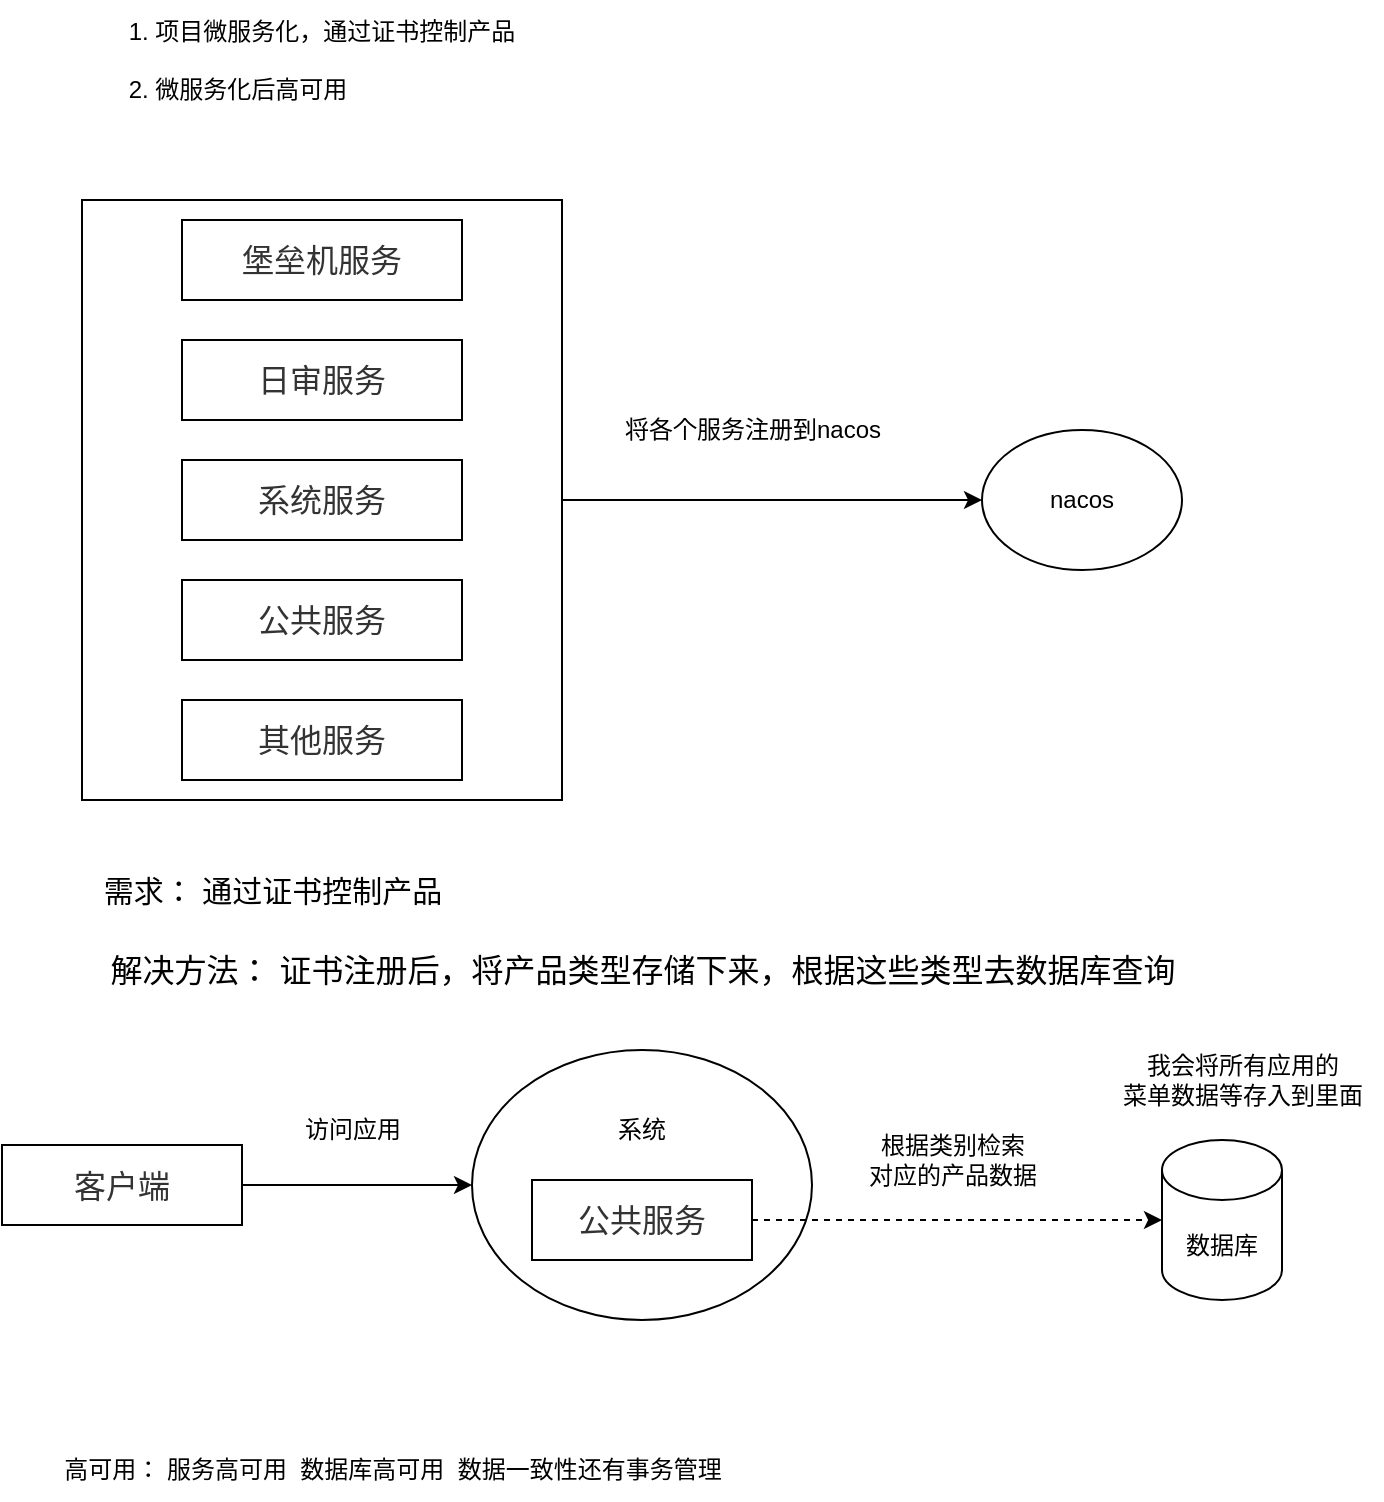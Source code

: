<mxfile version="24.7.7">
  <diagram id="prtHgNgQTEPvFCAcTncT" name="Page-1">
    <mxGraphModel dx="1140" dy="694" grid="1" gridSize="10" guides="1" tooltips="1" connect="1" arrows="1" fold="1" page="1" pageScale="1" pageWidth="827" pageHeight="1169" math="0" shadow="0">
      <root>
        <mxCell id="0" />
        <mxCell id="1" parent="0" />
        <mxCell id="8J4eURQ9qsnAdOyGuVqm-24" value="" style="ellipse;whiteSpace=wrap;html=1;" vertex="1" parent="1">
          <mxGeometry x="245" y="625" width="170" height="135" as="geometry" />
        </mxCell>
        <mxCell id="8J4eURQ9qsnAdOyGuVqm-16" style="edgeStyle=orthogonalEdgeStyle;rounded=0;orthogonalLoop=1;jettySize=auto;html=1;entryX=0;entryY=0.5;entryDx=0;entryDy=0;" edge="1" parent="1" source="8J4eURQ9qsnAdOyGuVqm-12" target="8J4eURQ9qsnAdOyGuVqm-14">
          <mxGeometry relative="1" as="geometry" />
        </mxCell>
        <mxCell id="8J4eURQ9qsnAdOyGuVqm-12" value="" style="whiteSpace=wrap;html=1;" vertex="1" parent="1">
          <mxGeometry x="50" y="200" width="240" height="300" as="geometry" />
        </mxCell>
        <mxCell id="8J4eURQ9qsnAdOyGuVqm-2" value="&lt;span style=&quot;text-align: left;&quot;&gt;1. 项目微服务化，通过证书控制产品&lt;/span&gt;&lt;div&gt;&lt;div style=&quot;text-align: left;&quot;&gt;&lt;br&gt;&lt;/div&gt;&lt;div style=&quot;text-align: left;&quot;&gt;2. 微服务化后高可用&lt;span style=&quot;text-align: left;&quot;&gt;&lt;br&gt;&lt;/span&gt;&lt;/div&gt;&lt;/div&gt;" style="text;html=1;align=center;verticalAlign=middle;whiteSpace=wrap;rounded=0;" vertex="1" parent="1">
          <mxGeometry x="50" y="100" width="240" height="60" as="geometry" />
        </mxCell>
        <mxCell id="8J4eURQ9qsnAdOyGuVqm-6" value="&lt;span style=&quot;color: rgb(51, 51, 51); font-family: &amp;quot;Open Sans&amp;quot;, &amp;quot;Clear Sans&amp;quot;, &amp;quot;Helvetica Neue&amp;quot;, Helvetica, Arial, &amp;quot;Segoe UI Emoji&amp;quot;, sans-serif; font-size: 16px; orphans: 4; text-align: start; white-space-collapse: preserve; background-color: rgb(255, 255, 255);&quot;&gt;堡垒机服务&lt;/span&gt;" style="rounded=0;whiteSpace=wrap;html=1;" vertex="1" parent="1">
          <mxGeometry x="100" y="210" width="140" height="40" as="geometry" />
        </mxCell>
        <mxCell id="8J4eURQ9qsnAdOyGuVqm-7" value="&lt;span style=&quot;color: rgb(51, 51, 51); font-family: &amp;quot;Open Sans&amp;quot;, &amp;quot;Clear Sans&amp;quot;, &amp;quot;Helvetica Neue&amp;quot;, Helvetica, Arial, &amp;quot;Segoe UI Emoji&amp;quot;, sans-serif; font-size: 16px; orphans: 4; text-align: start; white-space-collapse: preserve; background-color: rgb(255, 255, 255);&quot;&gt;日审服务&lt;/span&gt;" style="rounded=0;whiteSpace=wrap;html=1;" vertex="1" parent="1">
          <mxGeometry x="100" y="270" width="140" height="40" as="geometry" />
        </mxCell>
        <mxCell id="8J4eURQ9qsnAdOyGuVqm-8" value="&lt;span style=&quot;color: rgb(51, 51, 51); font-family: &amp;quot;Open Sans&amp;quot;, &amp;quot;Clear Sans&amp;quot;, &amp;quot;Helvetica Neue&amp;quot;, Helvetica, Arial, &amp;quot;Segoe UI Emoji&amp;quot;, sans-serif; font-size: 16px; orphans: 4; text-align: start; white-space-collapse: preserve; background-color: rgb(255, 255, 255);&quot;&gt;公共服务&lt;/span&gt;" style="rounded=0;whiteSpace=wrap;html=1;" vertex="1" parent="1">
          <mxGeometry x="100" y="390" width="140" height="40" as="geometry" />
        </mxCell>
        <mxCell id="8J4eURQ9qsnAdOyGuVqm-9" value="&lt;span style=&quot;color: rgb(51, 51, 51); font-family: &amp;quot;Open Sans&amp;quot;, &amp;quot;Clear Sans&amp;quot;, &amp;quot;Helvetica Neue&amp;quot;, Helvetica, Arial, &amp;quot;Segoe UI Emoji&amp;quot;, sans-serif; font-size: 16px; orphans: 4; text-align: start; white-space-collapse: preserve; background-color: rgb(255, 255, 255);&quot;&gt;系统服务&lt;/span&gt;" style="rounded=0;whiteSpace=wrap;html=1;" vertex="1" parent="1">
          <mxGeometry x="100" y="330" width="140" height="40" as="geometry" />
        </mxCell>
        <mxCell id="8J4eURQ9qsnAdOyGuVqm-10" value="&lt;div style=&quot;orphans: 4; text-align: start;&quot;&gt;&lt;font face=&quot;Open Sans, Clear Sans, Helvetica Neue, Helvetica, Arial, Segoe UI Emoji, sans-serif&quot; color=&quot;#333333&quot;&gt;&lt;span style=&quot;font-size: 16px; white-space-collapse: preserve; background-color: rgb(255, 255, 255);&quot;&gt;其他服务&lt;/span&gt;&lt;/font&gt;&lt;/div&gt;" style="rounded=0;whiteSpace=wrap;html=1;" vertex="1" parent="1">
          <mxGeometry x="100" y="450" width="140" height="40" as="geometry" />
        </mxCell>
        <mxCell id="8J4eURQ9qsnAdOyGuVqm-14" value="nacos" style="ellipse;whiteSpace=wrap;html=1;" vertex="1" parent="1">
          <mxGeometry x="500" y="315" width="100" height="70" as="geometry" />
        </mxCell>
        <mxCell id="8J4eURQ9qsnAdOyGuVqm-17" value="将各个服务注册到nacos" style="text;html=1;align=center;verticalAlign=middle;resizable=0;points=[];autosize=1;strokeColor=none;fillColor=none;" vertex="1" parent="1">
          <mxGeometry x="310" y="300" width="150" height="30" as="geometry" />
        </mxCell>
        <mxCell id="8J4eURQ9qsnAdOyGuVqm-29" style="edgeStyle=orthogonalEdgeStyle;rounded=0;orthogonalLoop=1;jettySize=auto;html=1;dashed=1;" edge="1" parent="1" source="8J4eURQ9qsnAdOyGuVqm-18">
          <mxGeometry relative="1" as="geometry">
            <mxPoint x="590" y="710" as="targetPoint" />
          </mxGeometry>
        </mxCell>
        <mxCell id="8J4eURQ9qsnAdOyGuVqm-18" value="&lt;span style=&quot;color: rgb(51, 51, 51); font-family: &amp;quot;Open Sans&amp;quot;, &amp;quot;Clear Sans&amp;quot;, &amp;quot;Helvetica Neue&amp;quot;, Helvetica, Arial, &amp;quot;Segoe UI Emoji&amp;quot;, sans-serif; font-size: 16px; orphans: 4; text-align: start; white-space-collapse: preserve; background-color: rgb(255, 255, 255);&quot;&gt;公共服务&lt;/span&gt;" style="rounded=0;whiteSpace=wrap;html=1;" vertex="1" parent="1">
          <mxGeometry x="275" y="690" width="110" height="40" as="geometry" />
        </mxCell>
        <mxCell id="8J4eURQ9qsnAdOyGuVqm-19" value="&lt;font style=&quot;font-size: 15px;&quot;&gt;需求： 通过证书控制产品&lt;/font&gt;" style="text;html=1;align=center;verticalAlign=middle;resizable=0;points=[];autosize=1;strokeColor=none;fillColor=none;" vertex="1" parent="1">
          <mxGeometry x="50" y="530" width="190" height="30" as="geometry" />
        </mxCell>
        <mxCell id="8J4eURQ9qsnAdOyGuVqm-20" value="&lt;font style=&quot;font-size: 16px;&quot;&gt;解决方法： 证书注册后，将产品类型存储下来，根据这些类型去数据库查询&lt;/font&gt;" style="text;html=1;align=center;verticalAlign=middle;resizable=0;points=[];autosize=1;strokeColor=none;fillColor=none;" vertex="1" parent="1">
          <mxGeometry x="50" y="570" width="560" height="30" as="geometry" />
        </mxCell>
        <mxCell id="8J4eURQ9qsnAdOyGuVqm-27" style="edgeStyle=orthogonalEdgeStyle;rounded=0;orthogonalLoop=1;jettySize=auto;html=1;entryX=0;entryY=0.5;entryDx=0;entryDy=0;" edge="1" parent="1" source="8J4eURQ9qsnAdOyGuVqm-23" target="8J4eURQ9qsnAdOyGuVqm-24">
          <mxGeometry relative="1" as="geometry" />
        </mxCell>
        <mxCell id="8J4eURQ9qsnAdOyGuVqm-23" value="&lt;span style=&quot;color: rgb(51, 51, 51); font-family: &amp;quot;Open Sans&amp;quot;, &amp;quot;Clear Sans&amp;quot;, &amp;quot;Helvetica Neue&amp;quot;, Helvetica, Arial, &amp;quot;Segoe UI Emoji&amp;quot;, sans-serif; font-size: 16px; orphans: 4; text-align: start; white-space-collapse: preserve; background-color: rgb(255, 255, 255);&quot;&gt;客户端&lt;/span&gt;" style="rounded=0;whiteSpace=wrap;html=1;" vertex="1" parent="1">
          <mxGeometry x="10" y="672.5" width="120" height="40" as="geometry" />
        </mxCell>
        <mxCell id="8J4eURQ9qsnAdOyGuVqm-25" value="系统" style="text;html=1;align=center;verticalAlign=middle;whiteSpace=wrap;rounded=0;" vertex="1" parent="1">
          <mxGeometry x="300" y="650" width="60" height="30" as="geometry" />
        </mxCell>
        <mxCell id="8J4eURQ9qsnAdOyGuVqm-28" value="访问应用" style="text;html=1;align=center;verticalAlign=middle;resizable=0;points=[];autosize=1;strokeColor=none;fillColor=none;" vertex="1" parent="1">
          <mxGeometry x="150" y="650" width="70" height="30" as="geometry" />
        </mxCell>
        <mxCell id="8J4eURQ9qsnAdOyGuVqm-30" value="根据类别检索&lt;div&gt;对应的产品数据&lt;/div&gt;" style="text;html=1;align=center;verticalAlign=middle;resizable=0;points=[];autosize=1;strokeColor=none;fillColor=none;" vertex="1" parent="1">
          <mxGeometry x="430" y="660" width="110" height="40" as="geometry" />
        </mxCell>
        <mxCell id="8J4eURQ9qsnAdOyGuVqm-31" value="数据库" style="shape=cylinder3;whiteSpace=wrap;html=1;boundedLbl=1;backgroundOutline=1;size=15;" vertex="1" parent="1">
          <mxGeometry x="590" y="670" width="60" height="80" as="geometry" />
        </mxCell>
        <mxCell id="8J4eURQ9qsnAdOyGuVqm-32" value="我会将所有应用的&lt;div&gt;菜单数据等存入到里面&lt;/div&gt;" style="text;html=1;align=center;verticalAlign=middle;resizable=0;points=[];autosize=1;strokeColor=none;fillColor=none;" vertex="1" parent="1">
          <mxGeometry x="560" y="620" width="140" height="40" as="geometry" />
        </mxCell>
        <mxCell id="8J4eURQ9qsnAdOyGuVqm-34" value="高可用： 服务高可用&amp;nbsp; 数据库高可用&amp;nbsp; 数据一致性还有事务管理" style="text;html=1;align=center;verticalAlign=middle;resizable=0;points=[];autosize=1;strokeColor=none;fillColor=none;" vertex="1" parent="1">
          <mxGeometry x="30" y="820" width="350" height="30" as="geometry" />
        </mxCell>
      </root>
    </mxGraphModel>
  </diagram>
</mxfile>
